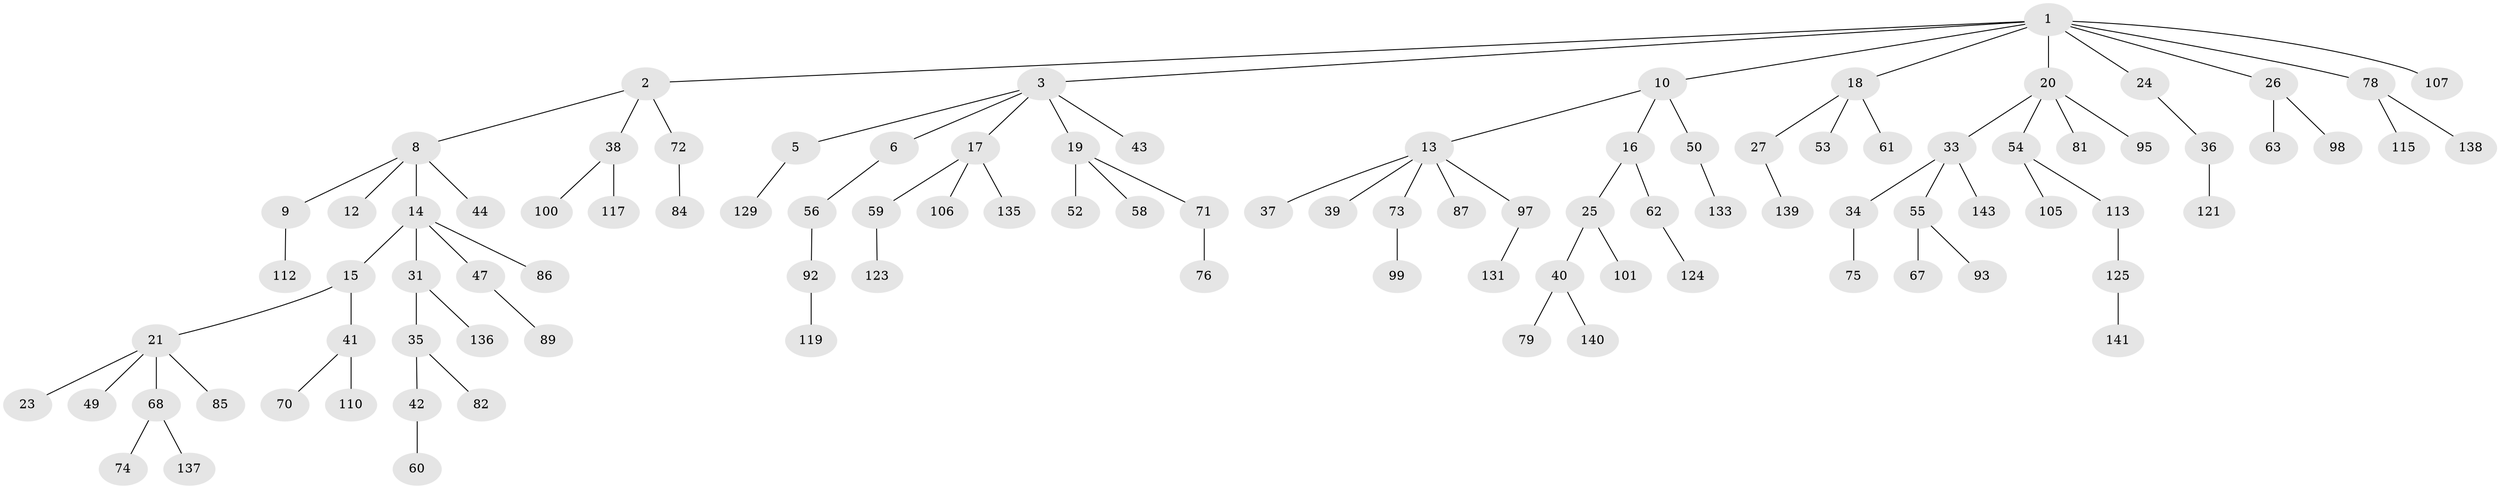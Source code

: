 // original degree distribution, {5: 0.04861111111111111, 4: 0.0763888888888889, 3: 0.13194444444444445, 2: 0.22916666666666666, 6: 0.013888888888888888, 1: 0.5}
// Generated by graph-tools (version 1.1) at 2025/11/02/27/25 16:11:26]
// undirected, 100 vertices, 99 edges
graph export_dot {
graph [start="1"]
  node [color=gray90,style=filled];
  1 [super="+7"];
  2;
  3 [super="+4"];
  5;
  6;
  8 [super="+65"];
  9 [super="+45"];
  10 [super="+11"];
  12 [super="+48"];
  13 [super="+46"];
  14 [super="+29"];
  15 [super="+118"];
  16 [super="+111"];
  17 [super="+32"];
  18 [super="+122"];
  19 [super="+114"];
  20 [super="+22"];
  21 [super="+28"];
  23 [super="+130"];
  24 [super="+77"];
  25 [super="+30"];
  26 [super="+64"];
  27 [super="+126"];
  31 [super="+80"];
  33 [super="+94"];
  34 [super="+69"];
  35 [super="+66"];
  36 [super="+83"];
  37;
  38 [super="+57"];
  39 [super="+142"];
  40 [super="+120"];
  41 [super="+91"];
  42 [super="+116"];
  43 [super="+51"];
  44;
  47 [super="+96"];
  49;
  50 [super="+109"];
  52;
  53 [super="+90"];
  54 [super="+88"];
  55;
  56;
  58;
  59;
  60;
  61;
  62;
  63;
  67;
  68;
  70;
  71;
  72;
  73;
  74;
  75 [super="+103"];
  76;
  78;
  79 [super="+127"];
  81 [super="+108"];
  82;
  84;
  85;
  86;
  87;
  89;
  92;
  93 [super="+128"];
  95;
  97 [super="+102"];
  98 [super="+134"];
  99;
  100 [super="+104"];
  101;
  105;
  106;
  107;
  110;
  112;
  113;
  115 [super="+132"];
  117;
  119;
  121;
  123;
  124;
  125;
  129;
  131;
  133;
  135;
  136;
  137;
  138 [super="+144"];
  139;
  140;
  141;
  143;
  1 -- 2;
  1 -- 3;
  1 -- 10;
  1 -- 18;
  1 -- 20;
  1 -- 24;
  1 -- 26;
  1 -- 107;
  1 -- 78;
  2 -- 8;
  2 -- 38;
  2 -- 72;
  3 -- 17;
  3 -- 19;
  3 -- 43;
  3 -- 5;
  3 -- 6;
  5 -- 129;
  6 -- 56;
  8 -- 9;
  8 -- 12;
  8 -- 14;
  8 -- 44;
  9 -- 112;
  10 -- 16;
  10 -- 50;
  10 -- 13;
  13 -- 37;
  13 -- 39;
  13 -- 73;
  13 -- 97;
  13 -- 87;
  14 -- 15;
  14 -- 31;
  14 -- 47;
  14 -- 86;
  15 -- 21;
  15 -- 41;
  16 -- 25;
  16 -- 62;
  17 -- 106;
  17 -- 135;
  17 -- 59;
  18 -- 27;
  18 -- 53;
  18 -- 61;
  19 -- 52;
  19 -- 58;
  19 -- 71;
  20 -- 33;
  20 -- 95;
  20 -- 81;
  20 -- 54;
  21 -- 23;
  21 -- 49;
  21 -- 85;
  21 -- 68;
  24 -- 36;
  25 -- 40;
  25 -- 101;
  26 -- 63;
  26 -- 98;
  27 -- 139;
  31 -- 35;
  31 -- 136;
  33 -- 34;
  33 -- 55;
  33 -- 143;
  34 -- 75;
  35 -- 42;
  35 -- 82;
  36 -- 121;
  38 -- 100;
  38 -- 117;
  40 -- 79;
  40 -- 140;
  41 -- 70;
  41 -- 110;
  42 -- 60;
  47 -- 89;
  50 -- 133;
  54 -- 113;
  54 -- 105;
  55 -- 67;
  55 -- 93;
  56 -- 92;
  59 -- 123;
  62 -- 124;
  68 -- 74;
  68 -- 137;
  71 -- 76;
  72 -- 84;
  73 -- 99;
  78 -- 115;
  78 -- 138;
  92 -- 119;
  97 -- 131;
  113 -- 125;
  125 -- 141;
}
